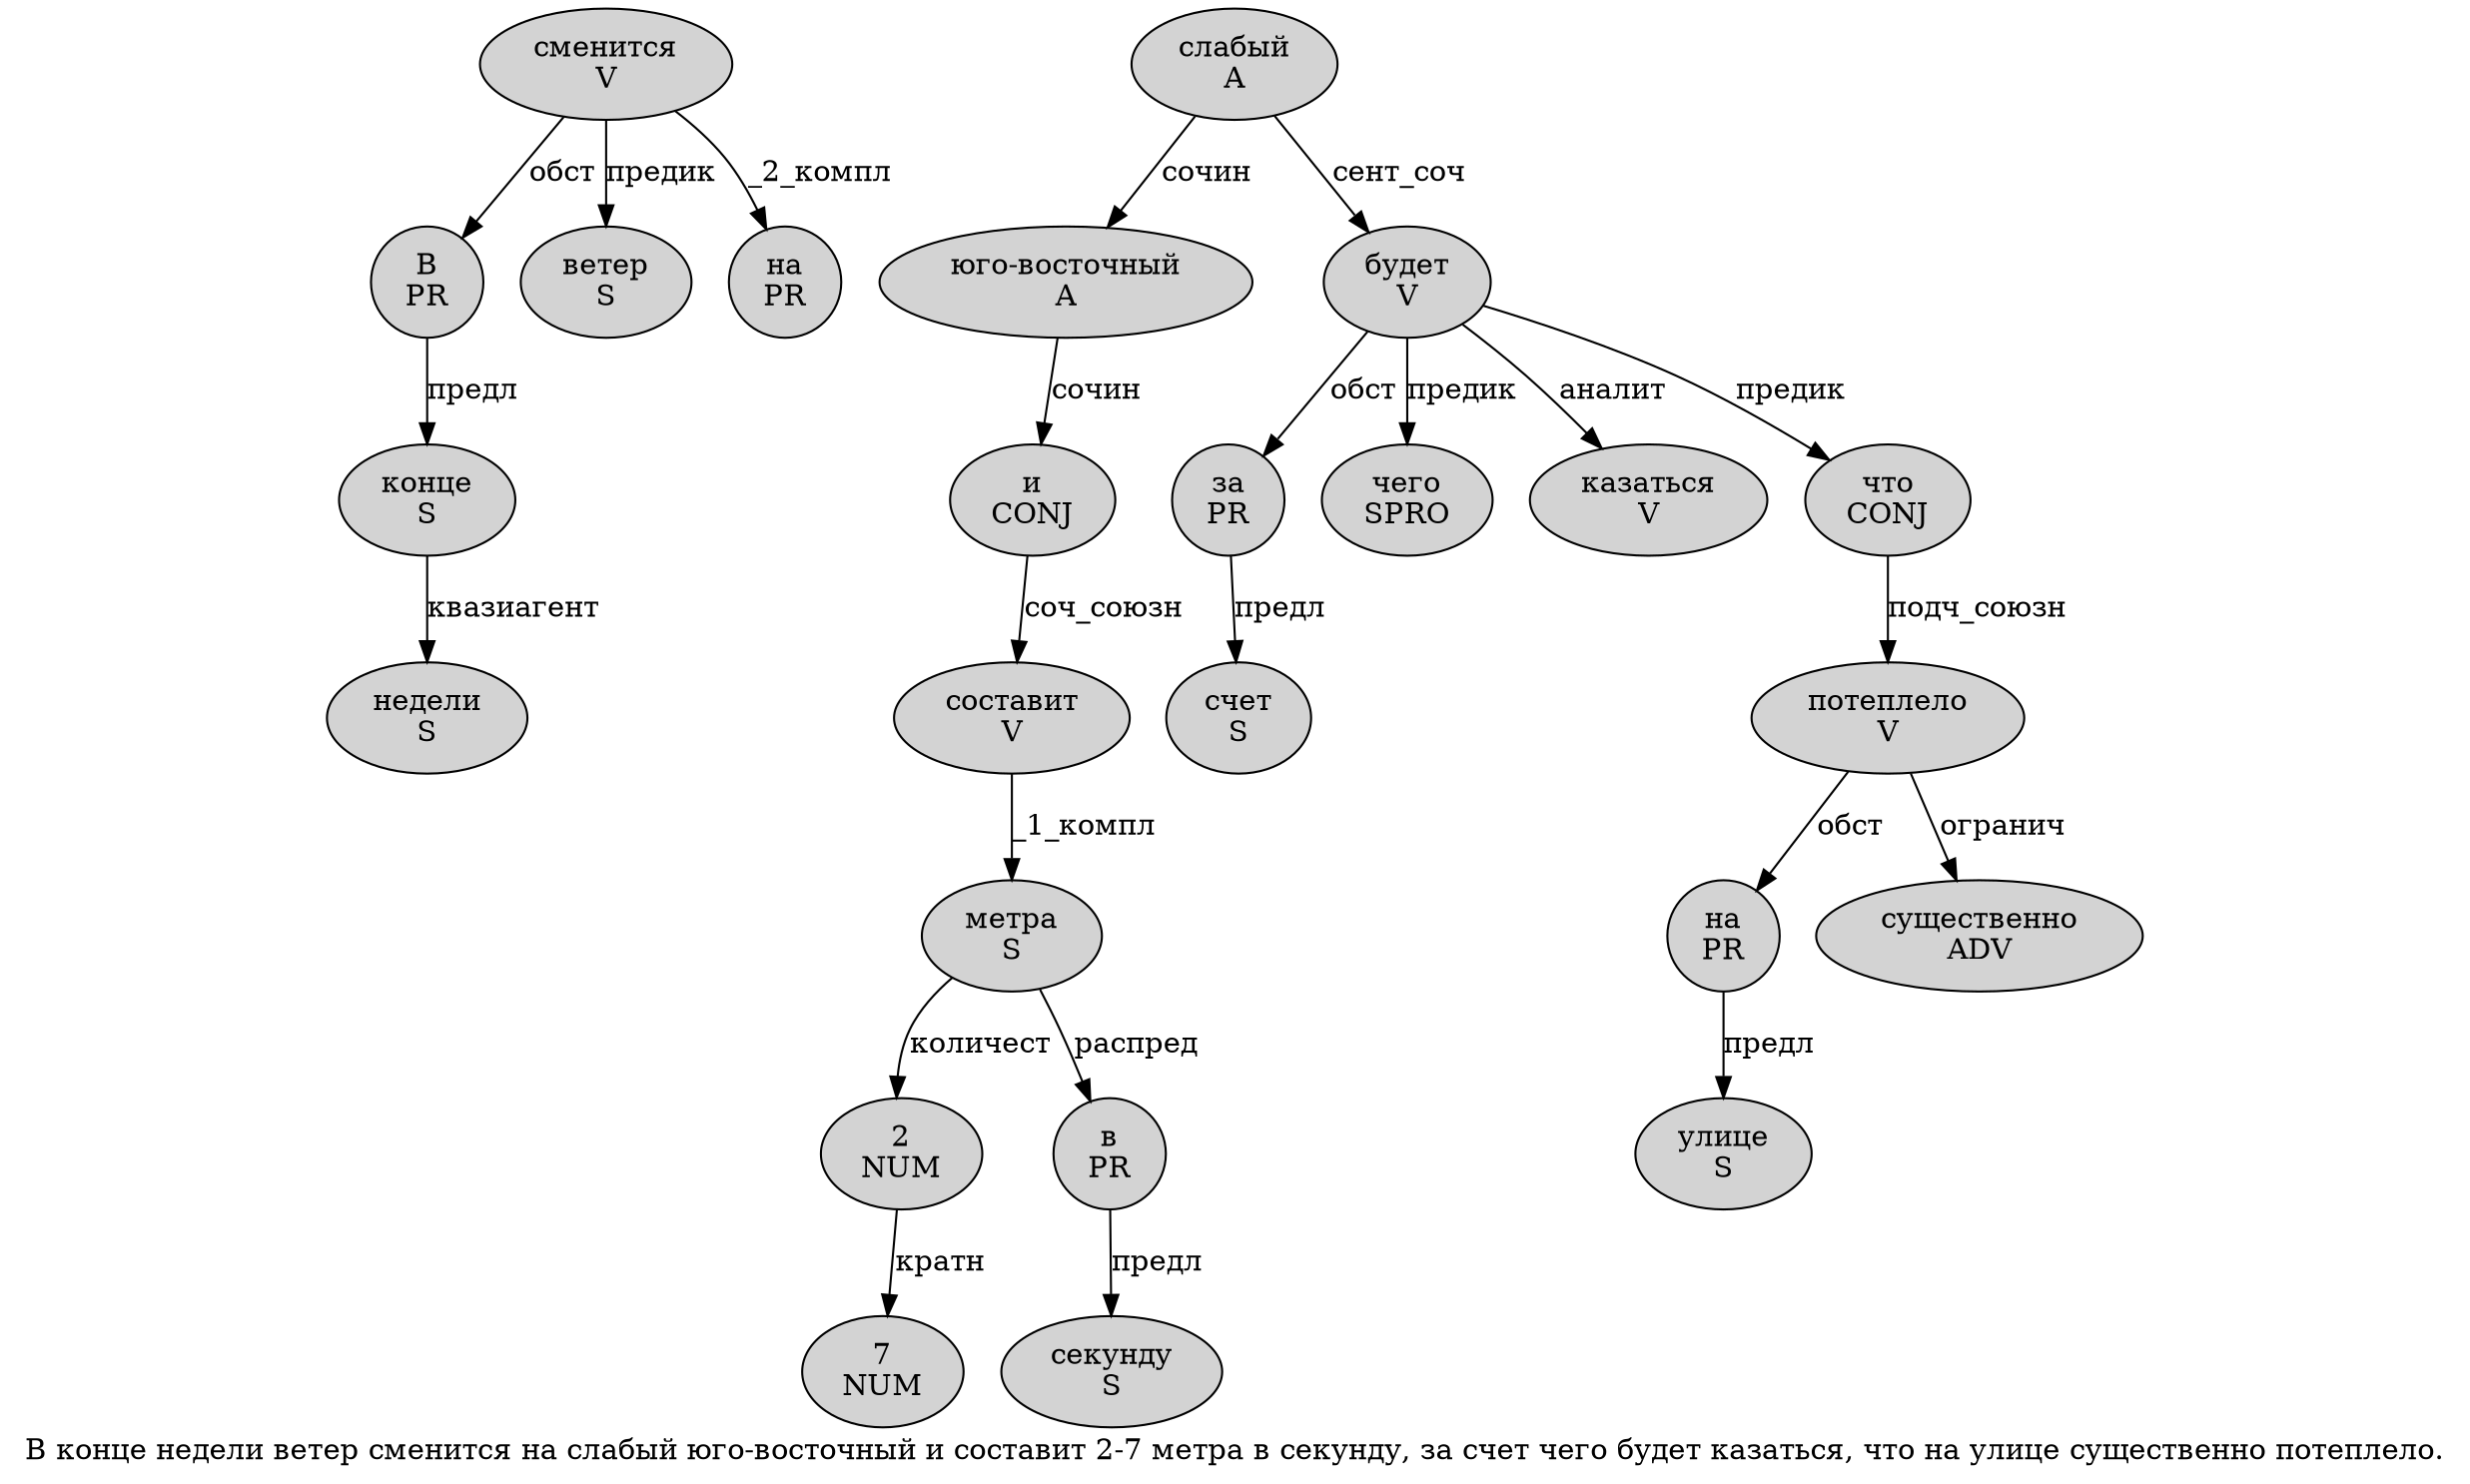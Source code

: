 digraph SENTENCE_671 {
	graph [label="В конце недели ветер сменится на слабый юго-восточный и составит 2-7 метра в секунду, за счет чего будет казаться, что на улице существенно потеплело."]
	node [style=filled]
		0 [label="В
PR" color="" fillcolor=lightgray penwidth=1 shape=ellipse]
		1 [label="конце
S" color="" fillcolor=lightgray penwidth=1 shape=ellipse]
		2 [label="недели
S" color="" fillcolor=lightgray penwidth=1 shape=ellipse]
		3 [label="ветер
S" color="" fillcolor=lightgray penwidth=1 shape=ellipse]
		4 [label="сменится
V" color="" fillcolor=lightgray penwidth=1 shape=ellipse]
		5 [label="на
PR" color="" fillcolor=lightgray penwidth=1 shape=ellipse]
		6 [label="слабый
A" color="" fillcolor=lightgray penwidth=1 shape=ellipse]
		7 [label="юго-восточный
A" color="" fillcolor=lightgray penwidth=1 shape=ellipse]
		8 [label="и
CONJ" color="" fillcolor=lightgray penwidth=1 shape=ellipse]
		9 [label="составит
V" color="" fillcolor=lightgray penwidth=1 shape=ellipse]
		10 [label="2
NUM" color="" fillcolor=lightgray penwidth=1 shape=ellipse]
		12 [label="7
NUM" color="" fillcolor=lightgray penwidth=1 shape=ellipse]
		13 [label="метра
S" color="" fillcolor=lightgray penwidth=1 shape=ellipse]
		14 [label="в
PR" color="" fillcolor=lightgray penwidth=1 shape=ellipse]
		15 [label="секунду
S" color="" fillcolor=lightgray penwidth=1 shape=ellipse]
		17 [label="за
PR" color="" fillcolor=lightgray penwidth=1 shape=ellipse]
		18 [label="счет
S" color="" fillcolor=lightgray penwidth=1 shape=ellipse]
		19 [label="чего
SPRO" color="" fillcolor=lightgray penwidth=1 shape=ellipse]
		20 [label="будет
V" color="" fillcolor=lightgray penwidth=1 shape=ellipse]
		21 [label="казаться
V" color="" fillcolor=lightgray penwidth=1 shape=ellipse]
		23 [label="что
CONJ" color="" fillcolor=lightgray penwidth=1 shape=ellipse]
		24 [label="на
PR" color="" fillcolor=lightgray penwidth=1 shape=ellipse]
		25 [label="улице
S" color="" fillcolor=lightgray penwidth=1 shape=ellipse]
		26 [label="существенно
ADV" color="" fillcolor=lightgray penwidth=1 shape=ellipse]
		27 [label="потеплело
V" color="" fillcolor=lightgray penwidth=1 shape=ellipse]
			7 -> 8 [label="сочин"]
			6 -> 7 [label="сочин"]
			6 -> 20 [label="сент_соч"]
			14 -> 15 [label="предл"]
			24 -> 25 [label="предл"]
			10 -> 12 [label="кратн"]
			0 -> 1 [label="предл"]
			4 -> 0 [label="обст"]
			4 -> 3 [label="предик"]
			4 -> 5 [label="_2_компл"]
			27 -> 24 [label="обст"]
			27 -> 26 [label="огранич"]
			9 -> 13 [label="_1_компл"]
			13 -> 10 [label="количест"]
			13 -> 14 [label="распред"]
			8 -> 9 [label="соч_союзн"]
			20 -> 17 [label="обст"]
			20 -> 19 [label="предик"]
			20 -> 21 [label="аналит"]
			20 -> 23 [label="предик"]
			1 -> 2 [label="квазиагент"]
			23 -> 27 [label="подч_союзн"]
			17 -> 18 [label="предл"]
}